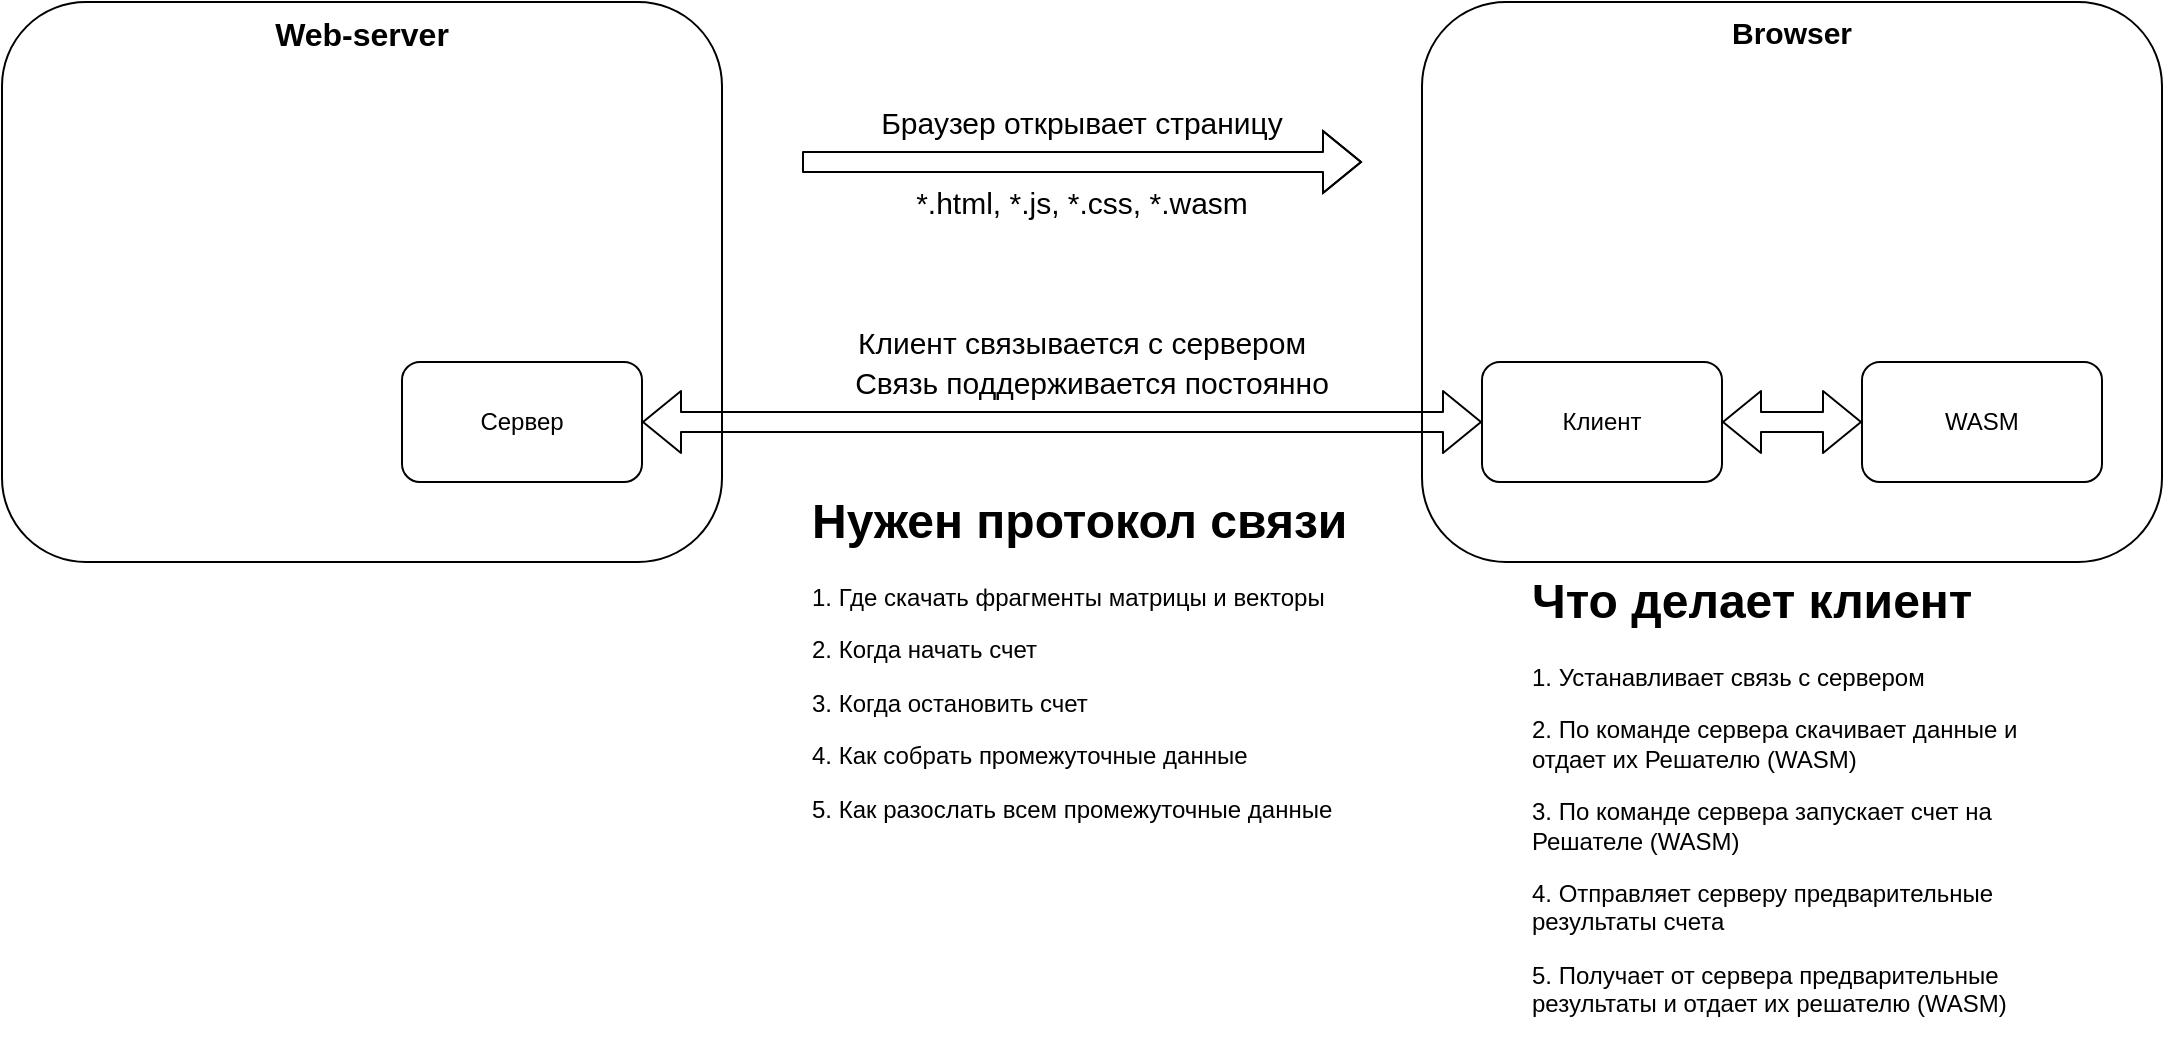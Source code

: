 <mxfile version="13.1.6" type="device"><diagram id="yXrFUUF01sDU7HxdDgoH" name="Page-1"><mxGraphModel dx="1422" dy="834" grid="1" gridSize="10" guides="1" tooltips="1" connect="1" arrows="1" fold="1" page="1" pageScale="1" pageWidth="1169" pageHeight="827" math="0" shadow="0"><root><mxCell id="0"/><mxCell id="1" parent="0"/><mxCell id="XriFwTB5uDwP7zvuqCxJ-1" value="Browser" style="rounded=1;whiteSpace=wrap;html=1;verticalAlign=top;fontStyle=1;fontSize=15;" vertex="1" parent="1"><mxGeometry x="750" y="120" width="370" height="280" as="geometry"/></mxCell><mxCell id="XriFwTB5uDwP7zvuqCxJ-2" value="Web-server" style="rounded=1;whiteSpace=wrap;html=1;verticalAlign=top;fontStyle=1;fontSize=16;" vertex="1" parent="1"><mxGeometry x="40" y="120" width="360" height="280" as="geometry"/></mxCell><mxCell id="XriFwTB5uDwP7zvuqCxJ-3" value="" style="shape=flexArrow;endArrow=classic;html=1;" edge="1" parent="1"><mxGeometry width="50" height="50" relative="1" as="geometry"><mxPoint x="440" y="200" as="sourcePoint"/><mxPoint x="720" y="200" as="targetPoint"/><Array as="points"><mxPoint x="590" y="200"/></Array></mxGeometry></mxCell><mxCell id="XriFwTB5uDwP7zvuqCxJ-4" value="Клиент" style="rounded=1;whiteSpace=wrap;html=1;" vertex="1" parent="1"><mxGeometry x="780" y="300" width="120" height="60" as="geometry"/></mxCell><mxCell id="XriFwTB5uDwP7zvuqCxJ-5" value="WASM" style="rounded=1;whiteSpace=wrap;html=1;" vertex="1" parent="1"><mxGeometry x="970" y="300" width="120" height="60" as="geometry"/></mxCell><mxCell id="XriFwTB5uDwP7zvuqCxJ-6" value="" style="shape=flexArrow;endArrow=classic;startArrow=classic;html=1;entryX=1;entryY=0.5;entryDx=0;entryDy=0;exitX=0;exitY=0.5;exitDx=0;exitDy=0;" edge="1" parent="1" source="XriFwTB5uDwP7zvuqCxJ-5" target="XriFwTB5uDwP7zvuqCxJ-4"><mxGeometry width="50" height="50" relative="1" as="geometry"><mxPoint x="805" y="270" as="sourcePoint"/><mxPoint x="855" y="220" as="targetPoint"/></mxGeometry></mxCell><mxCell id="XriFwTB5uDwP7zvuqCxJ-7" value="Сервер" style="rounded=1;whiteSpace=wrap;html=1;" vertex="1" parent="1"><mxGeometry x="240" y="300" width="120" height="60" as="geometry"/></mxCell><mxCell id="XriFwTB5uDwP7zvuqCxJ-8" value="" style="shape=flexArrow;endArrow=classic;startArrow=classic;html=1;entryX=0;entryY=0.5;entryDx=0;entryDy=0;" edge="1" parent="1" source="XriFwTB5uDwP7zvuqCxJ-7" target="XriFwTB5uDwP7zvuqCxJ-4"><mxGeometry width="50" height="50" relative="1" as="geometry"><mxPoint x="520" y="260" as="sourcePoint"/><mxPoint x="570" y="210" as="targetPoint"/></mxGeometry></mxCell><mxCell id="XriFwTB5uDwP7zvuqCxJ-11" value="&lt;h1&gt;Нужен протокол связи&lt;/h1&gt;&lt;p&gt;&lt;span&gt;1. Где скачать фрагменты матрицы и векторы&lt;/span&gt;&lt;/p&gt;&lt;p&gt;&lt;span&gt;2. Когда начать счет&lt;/span&gt;&lt;br&gt;&lt;/p&gt;&lt;p&gt;&lt;span&gt;3. Когда остановить счет&lt;/span&gt;&lt;/p&gt;&lt;p&gt;&lt;span&gt;4. Как собрать промежуточные данные&lt;/span&gt;&lt;/p&gt;&lt;p&gt;&lt;span&gt;5. Как разослать всем промежуточные данные&lt;/span&gt;&lt;/p&gt;" style="text;html=1;strokeColor=none;fillColor=none;spacing=5;spacingTop=-20;whiteSpace=wrap;overflow=hidden;rounded=0;" vertex="1" parent="1"><mxGeometry x="440" y="360" width="280" height="190" as="geometry"/></mxCell><mxCell id="XriFwTB5uDwP7zvuqCxJ-13" value="Браузер открывает страницу" style="text;html=1;strokeColor=none;fillColor=none;align=center;verticalAlign=middle;whiteSpace=wrap;rounded=0;fontSize=15;" vertex="1" parent="1"><mxGeometry x="440" y="170" width="280" height="20" as="geometry"/></mxCell><mxCell id="XriFwTB5uDwP7zvuqCxJ-14" value="Клиент связывается с сервером" style="text;html=1;strokeColor=none;fillColor=none;align=center;verticalAlign=middle;whiteSpace=wrap;rounded=0;fontSize=15;" vertex="1" parent="1"><mxGeometry x="440" y="280" width="280" height="20" as="geometry"/></mxCell><mxCell id="XriFwTB5uDwP7zvuqCxJ-15" value="Связь поддерживается постоянно" style="text;html=1;strokeColor=none;fillColor=none;align=center;verticalAlign=middle;whiteSpace=wrap;rounded=0;fontSize=15;" vertex="1" parent="1"><mxGeometry x="445" y="300" width="280" height="20" as="geometry"/></mxCell><mxCell id="XriFwTB5uDwP7zvuqCxJ-16" value="*.html, *.js, *.css, *.wasm" style="text;html=1;strokeColor=none;fillColor=none;align=center;verticalAlign=middle;whiteSpace=wrap;rounded=0;fontSize=15;" vertex="1" parent="1"><mxGeometry x="440" y="210" width="280" height="20" as="geometry"/></mxCell><mxCell id="XriFwTB5uDwP7zvuqCxJ-17" value="&lt;h1&gt;Что делает клиент&lt;/h1&gt;&lt;p&gt;1. Устанавливает связь с сервером&lt;/p&gt;&lt;p&gt;&lt;span&gt;2. По команде сервера скачивает данные и отдает их Решателю (WASM)&lt;/span&gt;&lt;/p&gt;&lt;p&gt;&lt;span&gt;3. По команде сервера запускает счет на Решателе (WASM)&lt;/span&gt;&lt;/p&gt;&lt;p&gt;4. Отправляет серверу предварительные результаты счета&lt;/p&gt;&lt;p&gt;5. Получает от сервера предварительные результаты и отдает их решателю (WASM)&lt;/p&gt;&lt;p&gt;&lt;/p&gt;" style="text;html=1;strokeColor=none;fillColor=none;spacing=5;spacingTop=-20;whiteSpace=wrap;overflow=hidden;rounded=0;" vertex="1" parent="1"><mxGeometry x="800" y="400" width="280" height="240" as="geometry"/></mxCell></root></mxGraphModel></diagram></mxfile>